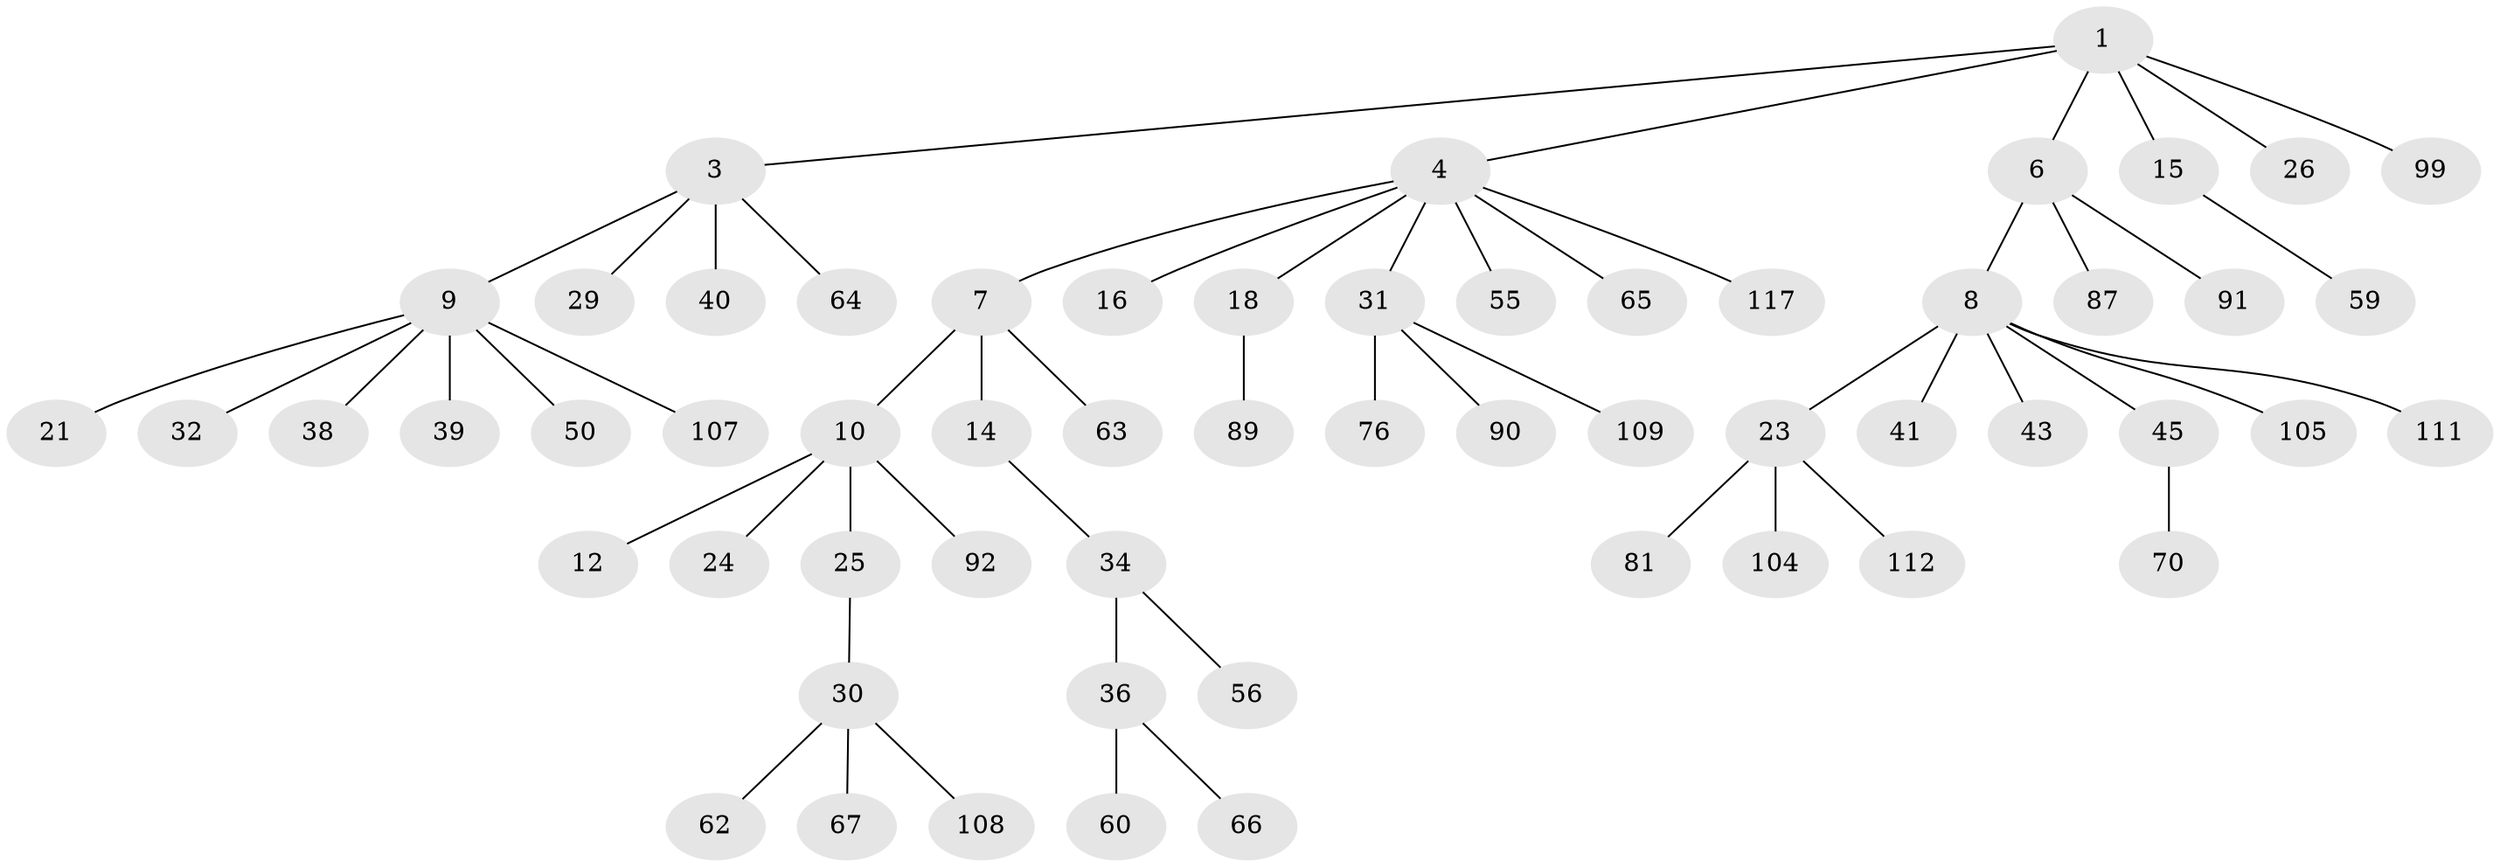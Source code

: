 // original degree distribution, {2: 0.28205128205128205, 6: 0.03418803418803419, 4: 0.10256410256410256, 3: 0.07692307692307693, 5: 0.017094017094017096, 1: 0.48717948717948717}
// Generated by graph-tools (version 1.1) at 2025/15/03/09/25 04:15:23]
// undirected, 58 vertices, 57 edges
graph export_dot {
graph [start="1"]
  node [color=gray90,style=filled];
  1 [super="+2"];
  3 [super="+5+37+22"];
  4 [super="+13"];
  6 [super="+11"];
  7;
  8 [super="+17+57"];
  9 [super="+19+33+115+102"];
  10;
  12;
  14;
  15;
  16 [super="+54"];
  18 [super="+61"];
  21 [super="+27"];
  23;
  24 [super="+35"];
  25 [super="+28+110"];
  26;
  29 [super="+47"];
  30 [super="+49+58+101"];
  31 [super="+68"];
  32 [super="+78"];
  34;
  36 [super="+42+44+114"];
  38;
  39 [super="+103+77"];
  40;
  41 [super="+106+96"];
  43 [super="+48"];
  45 [super="+46+53"];
  50;
  55 [super="+71"];
  56 [super="+97"];
  59 [super="+84+83+75"];
  60 [super="+74"];
  62;
  63 [super="+94+95"];
  64;
  65 [super="+100"];
  66 [super="+93"];
  67 [super="+69"];
  70;
  76 [super="+85"];
  81;
  87;
  89;
  90;
  91;
  92;
  99;
  104;
  105;
  107 [super="+113"];
  108;
  109;
  111;
  112;
  117;
  1 -- 26;
  1 -- 99;
  1 -- 3;
  1 -- 4;
  1 -- 6;
  1 -- 15;
  3 -- 40;
  3 -- 9;
  3 -- 64;
  3 -- 29;
  4 -- 7;
  4 -- 31;
  4 -- 16;
  4 -- 65;
  4 -- 18;
  4 -- 117;
  4 -- 55;
  6 -- 8;
  6 -- 91;
  6 -- 87;
  7 -- 10;
  7 -- 14;
  7 -- 63;
  8 -- 41;
  8 -- 45;
  8 -- 105;
  8 -- 43;
  8 -- 23;
  8 -- 111;
  9 -- 39;
  9 -- 32;
  9 -- 50;
  9 -- 21;
  9 -- 38;
  9 -- 107;
  10 -- 12;
  10 -- 24;
  10 -- 25;
  10 -- 92;
  14 -- 34;
  15 -- 59;
  18 -- 89;
  23 -- 81;
  23 -- 104;
  23 -- 112;
  25 -- 30;
  30 -- 67;
  30 -- 62;
  30 -- 108;
  31 -- 76;
  31 -- 90;
  31 -- 109;
  34 -- 36;
  34 -- 56;
  36 -- 60;
  36 -- 66;
  45 -- 70;
}
